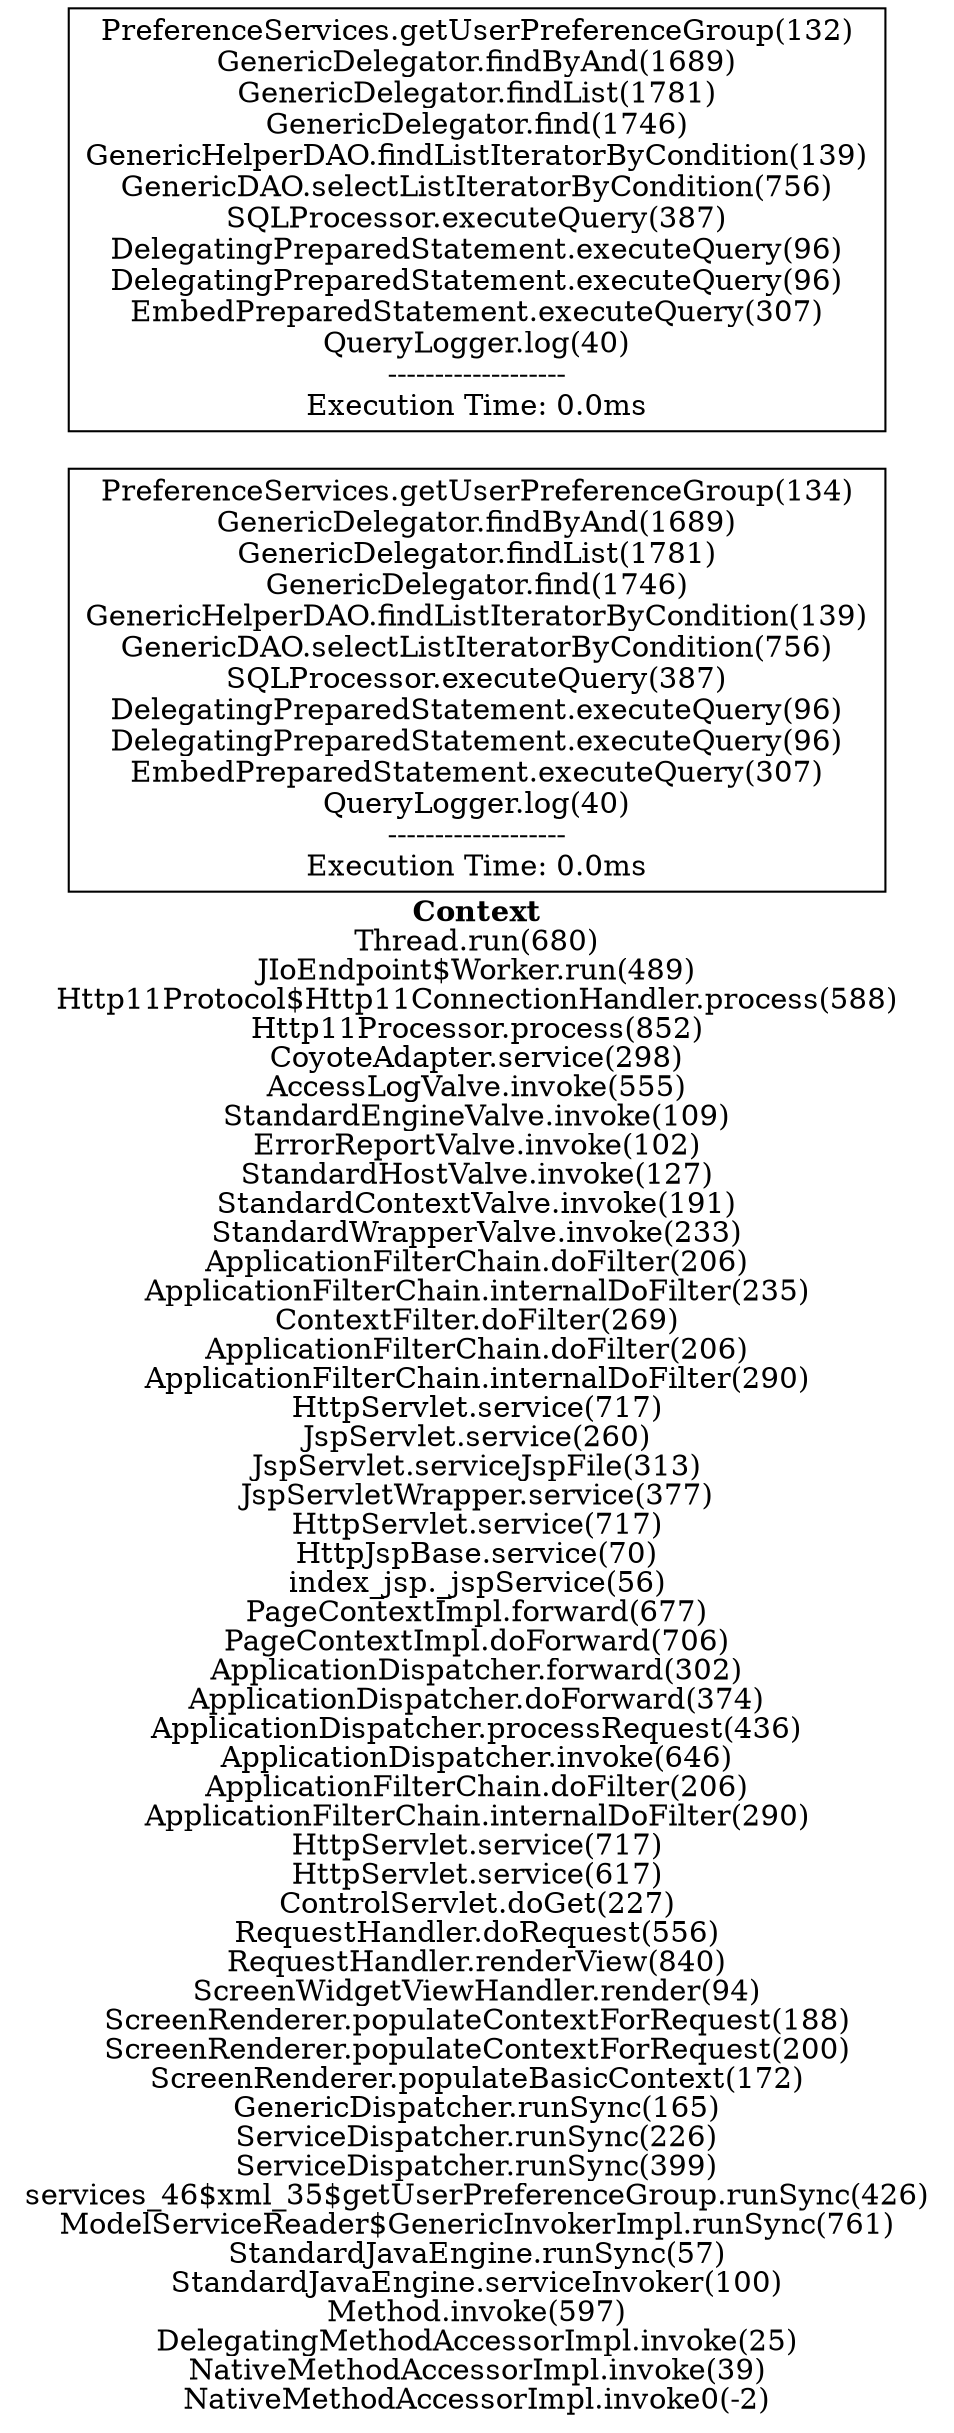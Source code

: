 digraph 281555666 { 
label=<<font face="Times-Bold">Context</font><br/>Thread.run(680)<br/>JIoEndpoint$Worker.run(489)<br/>Http11Protocol$Http11ConnectionHandler.process(588)<br/>Http11Processor.process(852)<br/>CoyoteAdapter.service(298)<br/>AccessLogValve.invoke(555)<br/>StandardEngineValve.invoke(109)<br/>ErrorReportValve.invoke(102)<br/>StandardHostValve.invoke(127)<br/>StandardContextValve.invoke(191)<br/>StandardWrapperValve.invoke(233)<br/>ApplicationFilterChain.doFilter(206)<br/>ApplicationFilterChain.internalDoFilter(235)<br/>ContextFilter.doFilter(269)<br/>ApplicationFilterChain.doFilter(206)<br/>ApplicationFilterChain.internalDoFilter(290)<br/>HttpServlet.service(717)<br/>JspServlet.service(260)<br/>JspServlet.serviceJspFile(313)<br/>JspServletWrapper.service(377)<br/>HttpServlet.service(717)<br/>HttpJspBase.service(70)<br/>index_jsp._jspService(56)<br/>PageContextImpl.forward(677)<br/>PageContextImpl.doForward(706)<br/>ApplicationDispatcher.forward(302)<br/>ApplicationDispatcher.doForward(374)<br/>ApplicationDispatcher.processRequest(436)<br/>ApplicationDispatcher.invoke(646)<br/>ApplicationFilterChain.doFilter(206)<br/>ApplicationFilterChain.internalDoFilter(290)<br/>HttpServlet.service(717)<br/>HttpServlet.service(617)<br/>ControlServlet.doGet(227)<br/>RequestHandler.doRequest(556)<br/>RequestHandler.renderView(840)<br/>ScreenWidgetViewHandler.render(94)<br/>ScreenRenderer.populateContextForRequest(188)<br/>ScreenRenderer.populateContextForRequest(200)<br/>ScreenRenderer.populateBasicContext(172)<br/>GenericDispatcher.runSync(165)<br/>ServiceDispatcher.runSync(226)<br/>ServiceDispatcher.runSync(399)<br/>services_46$xml_35$getUserPreferenceGroup.runSync(426)<br/>ModelServiceReader$GenericInvokerImpl.runSync(761)<br/>StandardJavaEngine.runSync(57)<br/>StandardJavaEngine.serviceInvoker(100)<br/>Method.invoke(597)<br/>DelegatingMethodAccessorImpl.invoke(25)<br/>NativeMethodAccessorImpl.invoke(39)<br/>NativeMethodAccessorImpl.invoke0(-2)>;rankdir=RL;
1 [label="PreferenceServices.getUserPreferenceGroup(134)\nGenericDelegator.findByAnd(1689)\nGenericDelegator.findList(1781)\nGenericDelegator.find(1746)\nGenericHelperDAO.findListIteratorByCondition(139)\nGenericDAO.selectListIteratorByCondition(756)\nSQLProcessor.executeQuery(387)\nDelegatingPreparedStatement.executeQuery(96)\nDelegatingPreparedStatement.executeQuery(96)\nEmbedPreparedStatement.executeQuery(307)\nQueryLogger.log(40)\n-------------------\nExecution Time: 0.0ms\n", shape=box];
2 [label="PreferenceServices.getUserPreferenceGroup(132)\nGenericDelegator.findByAnd(1689)\nGenericDelegator.findList(1781)\nGenericDelegator.find(1746)\nGenericHelperDAO.findListIteratorByCondition(139)\nGenericDAO.selectListIteratorByCondition(756)\nSQLProcessor.executeQuery(387)\nDelegatingPreparedStatement.executeQuery(96)\nDelegatingPreparedStatement.executeQuery(96)\nEmbedPreparedStatement.executeQuery(307)\nQueryLogger.log(40)\n-------------------\nExecution Time: 0.0ms\n", shape=box];
}

